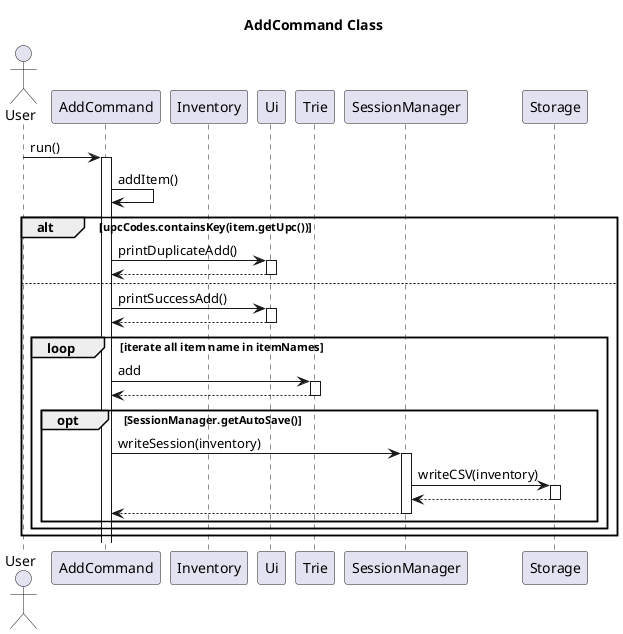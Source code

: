 
@startuml
title AddCommand Class

actor User
participant AddCommand
participant Inventory
User -> AddCommand: run()

activate AddCommand
participant Ui
AddCommand -> AddCommand: addItem()
alt upcCodes.containsKey(item.getUpc())
AddCommand -> Ui: printDuplicateAdd()
activate Ui
Ui -->AddCommand:
deactivate Ui
else
AddCommand -> Ui: printSuccessAdd()
activate Ui
Ui -->AddCommand:
deactivate Ui
participant Trie
loop iterate all item name in itemNames
AddCommand -> Trie:add
activate Trie
Trie --> AddCommand:
deactivate Trie
participant SessionManager
participant Storage
opt SessionManager.getAutoSave()
AddCommand ->SessionManager:writeSession(inventory)
activate SessionManager
SessionManager->Storage:writeCSV(inventory)
activate Storage
Storage -->SessionManager:
deactivate Storage
SessionManager -->AddCommand:
deactivate SessionManager
end
end
end



@enduml